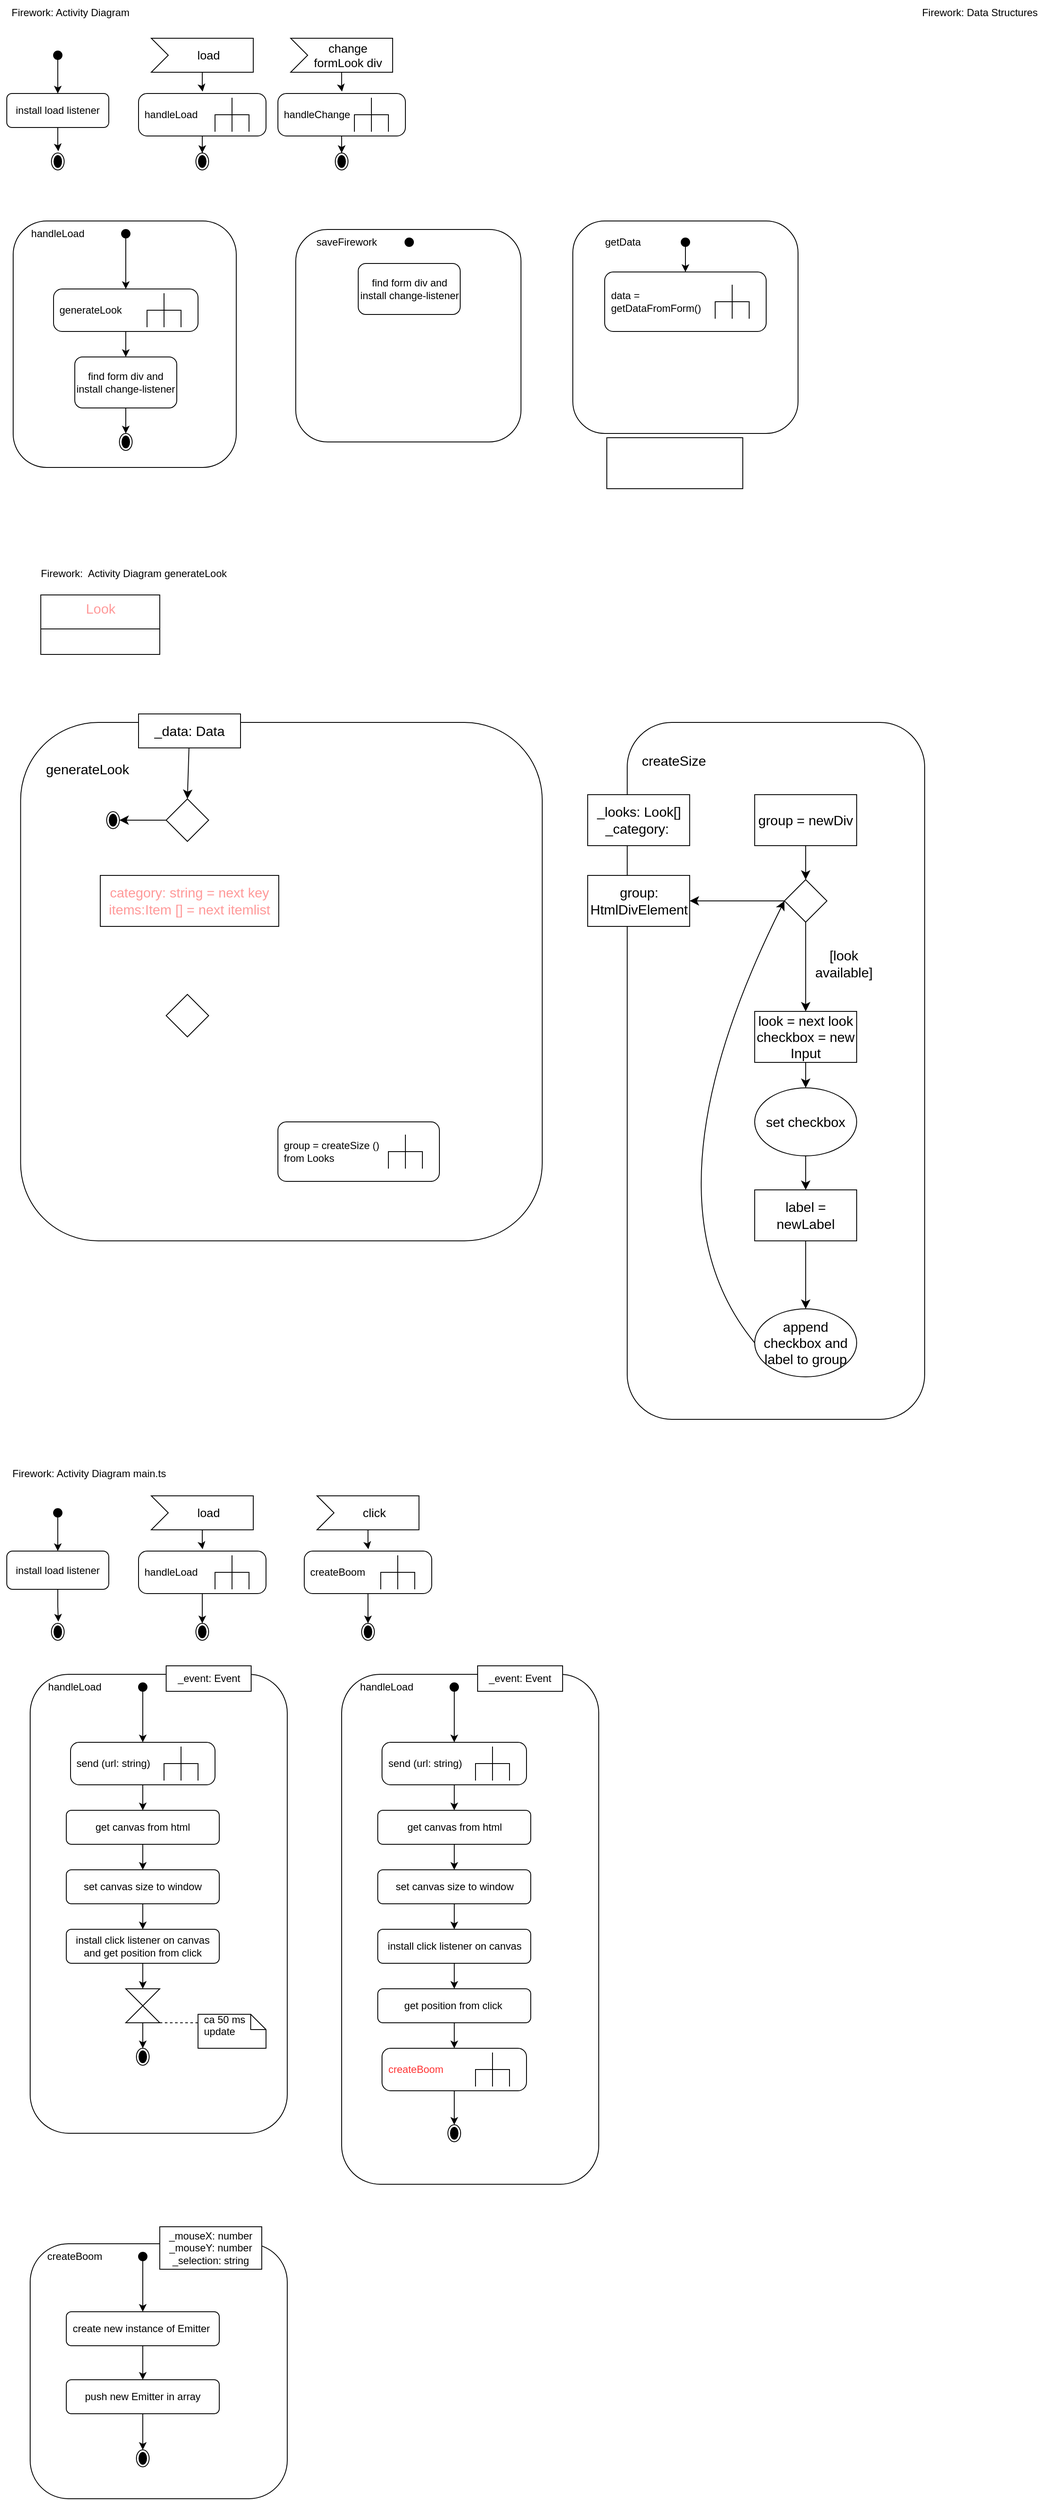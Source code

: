<mxfile version="20.8.20" type="device"><diagram id="C5RBs43oDa-KdzZeNtuy" name="Page-1"><mxGraphModel dx="230" dy="156" grid="1" gridSize="10" guides="1" tooltips="1" connect="1" arrows="1" fold="1" page="1" pageScale="1" pageWidth="827" pageHeight="1169" math="0" shadow="0"><root><mxCell id="WIyWlLk6GJQsqaUBKTNV-0"/><mxCell id="WIyWlLk6GJQsqaUBKTNV-1" parent="WIyWlLk6GJQsqaUBKTNV-0"/><mxCell id="plYaaT_i0U78xcDnhw-W-24" value="" style="rounded=1;whiteSpace=wrap;html=1;" parent="WIyWlLk6GJQsqaUBKTNV-1" vertex="1"><mxGeometry x="27.5" y="280" width="262.5" height="290" as="geometry"/></mxCell><mxCell id="plYaaT_i0U78xcDnhw-W-0" value="Firework: Activity Diagram" style="text;html=1;strokeColor=none;fillColor=none;align=center;verticalAlign=middle;whiteSpace=wrap;rounded=0;" parent="WIyWlLk6GJQsqaUBKTNV-1" vertex="1"><mxGeometry x="20" y="20" width="150" height="30" as="geometry"/></mxCell><mxCell id="plYaaT_i0U78xcDnhw-W-8" style="edgeStyle=orthogonalEdgeStyle;rounded=0;orthogonalLoop=1;jettySize=auto;html=1;entryX=0.5;entryY=0;entryDx=0;entryDy=0;" parent="WIyWlLk6GJQsqaUBKTNV-1" source="plYaaT_i0U78xcDnhw-W-1" target="plYaaT_i0U78xcDnhw-W-2" edge="1"><mxGeometry relative="1" as="geometry"/></mxCell><mxCell id="plYaaT_i0U78xcDnhw-W-1" value="" style="ellipse;fillColor=strokeColor;" parent="WIyWlLk6GJQsqaUBKTNV-1" vertex="1"><mxGeometry x="75" y="80" width="10" height="10" as="geometry"/></mxCell><mxCell id="plYaaT_i0U78xcDnhw-W-7" style="edgeStyle=orthogonalEdgeStyle;rounded=0;orthogonalLoop=1;jettySize=auto;html=1;entryX=0.542;entryY=-0.101;entryDx=0;entryDy=0;entryPerimeter=0;" parent="WIyWlLk6GJQsqaUBKTNV-1" source="plYaaT_i0U78xcDnhw-W-2" target="plYaaT_i0U78xcDnhw-W-6" edge="1"><mxGeometry relative="1" as="geometry"/></mxCell><mxCell id="plYaaT_i0U78xcDnhw-W-2" value="install load listener" style="rounded=1;whiteSpace=wrap;html=1;" parent="WIyWlLk6GJQsqaUBKTNV-1" vertex="1"><mxGeometry x="20" y="130" width="120" height="40" as="geometry"/></mxCell><mxCell id="plYaaT_i0U78xcDnhw-W-6" value="" style="ellipse;html=1;shape=endState;fillColor=strokeColor;" parent="WIyWlLk6GJQsqaUBKTNV-1" vertex="1"><mxGeometry x="72.5" y="200" width="15" height="20" as="geometry"/></mxCell><mxCell id="plYaaT_i0U78xcDnhw-W-16" style="edgeStyle=orthogonalEdgeStyle;rounded=0;orthogonalLoop=1;jettySize=auto;html=1;entryX=0.503;entryY=-0.044;entryDx=0;entryDy=0;entryPerimeter=0;" parent="WIyWlLk6GJQsqaUBKTNV-1" source="plYaaT_i0U78xcDnhw-W-10" target="plYaaT_i0U78xcDnhw-W-11" edge="1"><mxGeometry relative="1" as="geometry"/></mxCell><mxCell id="plYaaT_i0U78xcDnhw-W-10" value="load" style="html=1;shape=mxgraph.infographic.ribbonSimple;notch1=20;notch2=0;align=center;verticalAlign=middle;fontSize=14;fontStyle=0;fillColor=#FFFFFF;flipH=0;spacingRight=0;spacingLeft=14;" parent="WIyWlLk6GJQsqaUBKTNV-1" vertex="1"><mxGeometry x="190" y="65" width="120" height="40" as="geometry"/></mxCell><mxCell id="plYaaT_i0U78xcDnhw-W-14" style="edgeStyle=orthogonalEdgeStyle;rounded=0;orthogonalLoop=1;jettySize=auto;html=1;entryX=0.5;entryY=0;entryDx=0;entryDy=0;" parent="WIyWlLk6GJQsqaUBKTNV-1" source="plYaaT_i0U78xcDnhw-W-11" target="plYaaT_i0U78xcDnhw-W-12" edge="1"><mxGeometry relative="1" as="geometry"/></mxCell><mxCell id="plYaaT_i0U78xcDnhw-W-11" value="handleLoad" style="shape=mxgraph.uml25.behaviorAction;html=1;rounded=1;absoluteArcSize=1;arcSize=10;align=left;spacingLeft=5;" parent="WIyWlLk6GJQsqaUBKTNV-1" vertex="1"><mxGeometry x="175" y="130" width="150" height="50" as="geometry"/></mxCell><mxCell id="plYaaT_i0U78xcDnhw-W-12" value="" style="ellipse;html=1;shape=endState;fillColor=strokeColor;" parent="WIyWlLk6GJQsqaUBKTNV-1" vertex="1"><mxGeometry x="242.5" y="200" width="15" height="20" as="geometry"/></mxCell><mxCell id="plYaaT_i0U78xcDnhw-W-19" style="edgeStyle=orthogonalEdgeStyle;rounded=0;orthogonalLoop=1;jettySize=auto;html=1;entryX=0.503;entryY=-0.044;entryDx=0;entryDy=0;entryPerimeter=0;" parent="WIyWlLk6GJQsqaUBKTNV-1" source="plYaaT_i0U78xcDnhw-W-20" target="plYaaT_i0U78xcDnhw-W-22" edge="1"><mxGeometry relative="1" as="geometry"/></mxCell><mxCell id="plYaaT_i0U78xcDnhw-W-20" value="change &lt;br&gt;formLook div" style="html=1;shape=mxgraph.infographic.ribbonSimple;notch1=20;notch2=0;align=center;verticalAlign=middle;fontSize=14;fontStyle=0;fillColor=#FFFFFF;flipH=0;spacingRight=0;spacingLeft=14;" parent="WIyWlLk6GJQsqaUBKTNV-1" vertex="1"><mxGeometry x="354" y="65" width="120" height="40" as="geometry"/></mxCell><mxCell id="plYaaT_i0U78xcDnhw-W-21" style="edgeStyle=orthogonalEdgeStyle;rounded=0;orthogonalLoop=1;jettySize=auto;html=1;entryX=0.5;entryY=0;entryDx=0;entryDy=0;" parent="WIyWlLk6GJQsqaUBKTNV-1" source="plYaaT_i0U78xcDnhw-W-22" target="plYaaT_i0U78xcDnhw-W-23" edge="1"><mxGeometry relative="1" as="geometry"/></mxCell><mxCell id="plYaaT_i0U78xcDnhw-W-22" value="handleChange" style="shape=mxgraph.uml25.behaviorAction;html=1;rounded=1;absoluteArcSize=1;arcSize=10;align=left;spacingLeft=5;" parent="WIyWlLk6GJQsqaUBKTNV-1" vertex="1"><mxGeometry x="339" y="130" width="150" height="50" as="geometry"/></mxCell><mxCell id="plYaaT_i0U78xcDnhw-W-23" value="" style="ellipse;html=1;shape=endState;fillColor=strokeColor;" parent="WIyWlLk6GJQsqaUBKTNV-1" vertex="1"><mxGeometry x="406.5" y="200" width="15" height="20" as="geometry"/></mxCell><mxCell id="plYaaT_i0U78xcDnhw-W-25" value="handleLoad" style="text;html=1;strokeColor=none;fillColor=none;align=center;verticalAlign=middle;whiteSpace=wrap;rounded=0;" parent="WIyWlLk6GJQsqaUBKTNV-1" vertex="1"><mxGeometry x="50" y="280" width="60" height="30" as="geometry"/></mxCell><mxCell id="plYaaT_i0U78xcDnhw-W-48" style="edgeStyle=orthogonalEdgeStyle;rounded=0;orthogonalLoop=1;jettySize=auto;html=1;" parent="WIyWlLk6GJQsqaUBKTNV-1" source="plYaaT_i0U78xcDnhw-W-26" target="plYaaT_i0U78xcDnhw-W-45" edge="1"><mxGeometry relative="1" as="geometry"/></mxCell><mxCell id="plYaaT_i0U78xcDnhw-W-26" value="" style="ellipse;fillColor=strokeColor;" parent="WIyWlLk6GJQsqaUBKTNV-1" vertex="1"><mxGeometry x="155" y="290" width="10" height="10" as="geometry"/></mxCell><mxCell id="plYaaT_i0U78xcDnhw-W-30" style="edgeStyle=orthogonalEdgeStyle;rounded=0;orthogonalLoop=1;jettySize=auto;html=1;entryX=0.5;entryY=0;entryDx=0;entryDy=0;" parent="WIyWlLk6GJQsqaUBKTNV-1" source="plYaaT_i0U78xcDnhw-W-27" target="plYaaT_i0U78xcDnhw-W-29" edge="1"><mxGeometry relative="1" as="geometry"/></mxCell><mxCell id="plYaaT_i0U78xcDnhw-W-27" value="find form div and install change-listener" style="rounded=1;whiteSpace=wrap;html=1;" parent="WIyWlLk6GJQsqaUBKTNV-1" vertex="1"><mxGeometry x="100" y="440" width="120" height="60" as="geometry"/></mxCell><mxCell id="plYaaT_i0U78xcDnhw-W-29" value="" style="ellipse;html=1;shape=endState;fillColor=strokeColor;" parent="WIyWlLk6GJQsqaUBKTNV-1" vertex="1"><mxGeometry x="152.5" y="530" width="15" height="20" as="geometry"/></mxCell><mxCell id="plYaaT_i0U78xcDnhw-W-31" value="" style="rounded=1;whiteSpace=wrap;html=1;" parent="WIyWlLk6GJQsqaUBKTNV-1" vertex="1"><mxGeometry x="360" y="290" width="265" height="250" as="geometry"/></mxCell><mxCell id="plYaaT_i0U78xcDnhw-W-32" value="saveFirework" style="text;html=1;strokeColor=none;fillColor=none;align=center;verticalAlign=middle;whiteSpace=wrap;rounded=0;" parent="WIyWlLk6GJQsqaUBKTNV-1" vertex="1"><mxGeometry x="390" y="290" width="60" height="30" as="geometry"/></mxCell><mxCell id="plYaaT_i0U78xcDnhw-W-33" value="" style="ellipse;fillColor=strokeColor;" parent="WIyWlLk6GJQsqaUBKTNV-1" vertex="1"><mxGeometry x="488.5" y="300" width="10" height="10" as="geometry"/></mxCell><mxCell id="plYaaT_i0U78xcDnhw-W-34" value="find form div and install change-listener" style="rounded=1;whiteSpace=wrap;html=1;" parent="WIyWlLk6GJQsqaUBKTNV-1" vertex="1"><mxGeometry x="433.5" y="330" width="120" height="60" as="geometry"/></mxCell><mxCell id="plYaaT_i0U78xcDnhw-W-35" value="" style="rounded=1;whiteSpace=wrap;html=1;" parent="WIyWlLk6GJQsqaUBKTNV-1" vertex="1"><mxGeometry x="686" y="280" width="265" height="250" as="geometry"/></mxCell><mxCell id="plYaaT_i0U78xcDnhw-W-36" value="getData" style="text;html=1;strokeColor=none;fillColor=none;align=center;verticalAlign=middle;whiteSpace=wrap;rounded=0;" parent="WIyWlLk6GJQsqaUBKTNV-1" vertex="1"><mxGeometry x="715" y="290" width="60" height="30" as="geometry"/></mxCell><mxCell id="plYaaT_i0U78xcDnhw-W-41" value="" style="edgeStyle=orthogonalEdgeStyle;rounded=0;orthogonalLoop=1;jettySize=auto;html=1;" parent="WIyWlLk6GJQsqaUBKTNV-1" source="plYaaT_i0U78xcDnhw-W-37" target="plYaaT_i0U78xcDnhw-W-40" edge="1"><mxGeometry relative="1" as="geometry"/></mxCell><mxCell id="plYaaT_i0U78xcDnhw-W-37" value="" style="ellipse;fillColor=strokeColor;" parent="WIyWlLk6GJQsqaUBKTNV-1" vertex="1"><mxGeometry x="813.5" y="300" width="10" height="10" as="geometry"/></mxCell><mxCell id="plYaaT_i0U78xcDnhw-W-39" value="" style="rounded=0;whiteSpace=wrap;html=1;" parent="WIyWlLk6GJQsqaUBKTNV-1" vertex="1"><mxGeometry x="726" y="535" width="160" height="60" as="geometry"/></mxCell><mxCell id="plYaaT_i0U78xcDnhw-W-40" value="data = &lt;br&gt;getDataFromForm()" style="shape=mxgraph.uml25.behaviorAction;html=1;rounded=1;absoluteArcSize=1;arcSize=10;align=left;spacingLeft=5;" parent="WIyWlLk6GJQsqaUBKTNV-1" vertex="1"><mxGeometry x="723.5" y="340" width="190" height="70" as="geometry"/></mxCell><mxCell id="plYaaT_i0U78xcDnhw-W-50" style="edgeStyle=orthogonalEdgeStyle;rounded=0;orthogonalLoop=1;jettySize=auto;html=1;" parent="WIyWlLk6GJQsqaUBKTNV-1" source="plYaaT_i0U78xcDnhw-W-45" target="plYaaT_i0U78xcDnhw-W-27" edge="1"><mxGeometry relative="1" as="geometry"/></mxCell><mxCell id="plYaaT_i0U78xcDnhw-W-45" value="generateLook" style="shape=mxgraph.uml25.behaviorAction;html=1;rounded=1;absoluteArcSize=1;arcSize=10;align=left;spacingLeft=5;" parent="WIyWlLk6GJQsqaUBKTNV-1" vertex="1"><mxGeometry x="75" y="360" width="170" height="50" as="geometry"/></mxCell><mxCell id="plYaaT_i0U78xcDnhw-W-52" value="Firework: Data Structures" style="text;html=1;strokeColor=none;fillColor=none;align=center;verticalAlign=middle;whiteSpace=wrap;rounded=0;" parent="WIyWlLk6GJQsqaUBKTNV-1" vertex="1"><mxGeometry x="1080" y="20" width="170" height="30" as="geometry"/></mxCell><mxCell id="plYaaT_i0U78xcDnhw-W-53" value="" style="rounded=1;whiteSpace=wrap;html=1;" parent="WIyWlLk6GJQsqaUBKTNV-1" vertex="1"><mxGeometry x="36.25" y="870" width="613.75" height="610" as="geometry"/></mxCell><mxCell id="plYaaT_i0U78xcDnhw-W-54" value="Firework:&amp;nbsp; Activity Diagram generateLook" style="text;html=1;strokeColor=none;fillColor=none;align=center;verticalAlign=middle;whiteSpace=wrap;rounded=0;" parent="WIyWlLk6GJQsqaUBKTNV-1" vertex="1"><mxGeometry x="27.5" y="680" width="282.5" height="30" as="geometry"/></mxCell><mxCell id="nFKE1rURRu5TsKtp5UNl-0" value="&lt;font color=&quot;#ff9999&quot;&gt;Look&lt;/font&gt;" style="swimlane;fontStyle=0;align=center;verticalAlign=top;childLayout=stackLayout;horizontal=1;startSize=40;horizontalStack=0;resizeParent=1;resizeParentMax=0;resizeLast=0;collapsible=0;marginBottom=0;html=1;fontSize=16;" parent="WIyWlLk6GJQsqaUBKTNV-1" vertex="1"><mxGeometry x="60" y="720" width="140" height="70" as="geometry"/></mxCell><mxCell id="nFKE1rURRu5TsKtp5UNl-6" style="edgeStyle=none;curved=1;rounded=0;orthogonalLoop=1;jettySize=auto;html=1;entryX=0.5;entryY=0;entryDx=0;entryDy=0;fontSize=12;startSize=8;endSize=8;" parent="WIyWlLk6GJQsqaUBKTNV-1" source="nFKE1rURRu5TsKtp5UNl-2" target="nFKE1rURRu5TsKtp5UNl-5" edge="1"><mxGeometry relative="1" as="geometry"/></mxCell><mxCell id="nFKE1rURRu5TsKtp5UNl-2" value="_data: Data" style="rounded=0;whiteSpace=wrap;html=1;fontSize=16;" parent="WIyWlLk6GJQsqaUBKTNV-1" vertex="1"><mxGeometry x="175" y="860" width="120" height="40" as="geometry"/></mxCell><mxCell id="nFKE1rURRu5TsKtp5UNl-3" value="generateLook" style="text;html=1;strokeColor=none;fillColor=none;align=center;verticalAlign=middle;whiteSpace=wrap;rounded=0;fontSize=16;" parent="WIyWlLk6GJQsqaUBKTNV-1" vertex="1"><mxGeometry x="85" y="910" width="60" height="30" as="geometry"/></mxCell><mxCell id="nFKE1rURRu5TsKtp5UNl-8" style="edgeStyle=none;curved=1;rounded=0;orthogonalLoop=1;jettySize=auto;html=1;entryX=1;entryY=0.5;entryDx=0;entryDy=0;fontSize=12;startSize=8;endSize=8;" parent="WIyWlLk6GJQsqaUBKTNV-1" source="nFKE1rURRu5TsKtp5UNl-5" target="nFKE1rURRu5TsKtp5UNl-7" edge="1"><mxGeometry relative="1" as="geometry"><Array as="points"/></mxGeometry></mxCell><mxCell id="nFKE1rURRu5TsKtp5UNl-5" value="" style="rhombus;whiteSpace=wrap;html=1;fontSize=16;" parent="WIyWlLk6GJQsqaUBKTNV-1" vertex="1"><mxGeometry x="207.5" y="960" width="50" height="50" as="geometry"/></mxCell><mxCell id="nFKE1rURRu5TsKtp5UNl-7" value="" style="ellipse;html=1;shape=endState;fillColor=strokeColor;" parent="WIyWlLk6GJQsqaUBKTNV-1" vertex="1"><mxGeometry x="137.5" y="975" width="15" height="20" as="geometry"/></mxCell><mxCell id="nFKE1rURRu5TsKtp5UNl-10" value="&lt;font color=&quot;#ff9999&quot;&gt;category: string = next key&lt;br&gt;items:Item [] = next itemlist&lt;br&gt;&lt;/font&gt;" style="rounded=0;whiteSpace=wrap;html=1;fontSize=16;" parent="WIyWlLk6GJQsqaUBKTNV-1" vertex="1"><mxGeometry x="130" y="1050" width="210" height="60" as="geometry"/></mxCell><mxCell id="nFKE1rURRu5TsKtp5UNl-11" value="" style="rhombus;whiteSpace=wrap;html=1;fontSize=16;" parent="WIyWlLk6GJQsqaUBKTNV-1" vertex="1"><mxGeometry x="207.5" y="1190" width="50" height="50" as="geometry"/></mxCell><mxCell id="nFKE1rURRu5TsKtp5UNl-14" value="group = createSize ()&lt;br&gt;from Looks" style="shape=mxgraph.uml25.behaviorAction;html=1;rounded=1;absoluteArcSize=1;arcSize=10;align=left;spacingLeft=5;" parent="WIyWlLk6GJQsqaUBKTNV-1" vertex="1"><mxGeometry x="339" y="1340" width="190" height="70" as="geometry"/></mxCell><mxCell id="nFKE1rURRu5TsKtp5UNl-15" value="" style="rounded=1;whiteSpace=wrap;html=1;" parent="WIyWlLk6GJQsqaUBKTNV-1" vertex="1"><mxGeometry x="750" y="870" width="350" height="820" as="geometry"/></mxCell><mxCell id="nFKE1rURRu5TsKtp5UNl-17" value="&lt;font color=&quot;#000000&quot;&gt;createSize&lt;/font&gt;" style="text;html=1;strokeColor=none;fillColor=none;align=center;verticalAlign=middle;whiteSpace=wrap;rounded=0;fontSize=16;fontColor=#FF9999;" parent="WIyWlLk6GJQsqaUBKTNV-1" vertex="1"><mxGeometry x="775" y="900" width="60" height="30" as="geometry"/></mxCell><mxCell id="nFKE1rURRu5TsKtp5UNl-19" value="_looks: Look[]&lt;br&gt;_category:&amp;nbsp;" style="rounded=0;whiteSpace=wrap;html=1;fontSize=16;fontColor=#000000;" parent="WIyWlLk6GJQsqaUBKTNV-1" vertex="1"><mxGeometry x="703.5" y="955" width="120" height="60" as="geometry"/></mxCell><mxCell id="nFKE1rURRu5TsKtp5UNl-23" style="edgeStyle=none;curved=1;rounded=0;orthogonalLoop=1;jettySize=auto;html=1;entryX=0.5;entryY=0;entryDx=0;entryDy=0;fontSize=12;fontColor=#000000;startSize=8;endSize=8;" parent="WIyWlLk6GJQsqaUBKTNV-1" source="nFKE1rURRu5TsKtp5UNl-20" target="nFKE1rURRu5TsKtp5UNl-22" edge="1"><mxGeometry relative="1" as="geometry"/></mxCell><mxCell id="nFKE1rURRu5TsKtp5UNl-20" value="group = newDiv" style="rounded=0;whiteSpace=wrap;html=1;fontSize=16;fontColor=#000000;" parent="WIyWlLk6GJQsqaUBKTNV-1" vertex="1"><mxGeometry x="900" y="955" width="120" height="60" as="geometry"/></mxCell><mxCell id="nFKE1rURRu5TsKtp5UNl-21" value="group: HtmlDivElement" style="rounded=0;whiteSpace=wrap;html=1;fontSize=16;fontColor=#000000;" parent="WIyWlLk6GJQsqaUBKTNV-1" vertex="1"><mxGeometry x="703.5" y="1050" width="120" height="60" as="geometry"/></mxCell><mxCell id="nFKE1rURRu5TsKtp5UNl-24" style="edgeStyle=none;curved=1;rounded=0;orthogonalLoop=1;jettySize=auto;html=1;entryX=1;entryY=0.5;entryDx=0;entryDy=0;fontSize=12;fontColor=#000000;startSize=8;endSize=8;" parent="WIyWlLk6GJQsqaUBKTNV-1" source="nFKE1rURRu5TsKtp5UNl-22" target="nFKE1rURRu5TsKtp5UNl-21" edge="1"><mxGeometry relative="1" as="geometry"/></mxCell><mxCell id="nFKE1rURRu5TsKtp5UNl-27" style="edgeStyle=none;curved=1;rounded=0;orthogonalLoop=1;jettySize=auto;html=1;entryX=0.5;entryY=0;entryDx=0;entryDy=0;fontSize=12;fontColor=#000000;startSize=8;endSize=8;" parent="WIyWlLk6GJQsqaUBKTNV-1" source="nFKE1rURRu5TsKtp5UNl-22" target="nFKE1rURRu5TsKtp5UNl-26" edge="1"><mxGeometry relative="1" as="geometry"/></mxCell><mxCell id="nFKE1rURRu5TsKtp5UNl-22" value="" style="rhombus;whiteSpace=wrap;html=1;fontSize=16;" parent="WIyWlLk6GJQsqaUBKTNV-1" vertex="1"><mxGeometry x="935" y="1055" width="50" height="50" as="geometry"/></mxCell><mxCell id="nFKE1rURRu5TsKtp5UNl-25" value="[look available]" style="text;html=1;strokeColor=none;fillColor=none;align=center;verticalAlign=middle;whiteSpace=wrap;rounded=0;fontSize=16;fontColor=#000000;" parent="WIyWlLk6GJQsqaUBKTNV-1" vertex="1"><mxGeometry x="970" y="1139" width="70" height="30" as="geometry"/></mxCell><mxCell id="nFKE1rURRu5TsKtp5UNl-37" style="edgeStyle=none;curved=1;rounded=0;orthogonalLoop=1;jettySize=auto;html=1;entryX=0.5;entryY=0;entryDx=0;entryDy=0;fontSize=12;fontColor=#000000;startSize=8;endSize=8;" parent="WIyWlLk6GJQsqaUBKTNV-1" source="nFKE1rURRu5TsKtp5UNl-26" target="nFKE1rURRu5TsKtp5UNl-32" edge="1"><mxGeometry relative="1" as="geometry"/></mxCell><mxCell id="nFKE1rURRu5TsKtp5UNl-26" value="look = next look&lt;br&gt;checkbox = new Input" style="rounded=0;whiteSpace=wrap;html=1;fontSize=16;fontColor=#000000;" parent="WIyWlLk6GJQsqaUBKTNV-1" vertex="1"><mxGeometry x="900" y="1210" width="120" height="60" as="geometry"/></mxCell><mxCell id="nFKE1rURRu5TsKtp5UNl-39" style="edgeStyle=none;curved=1;rounded=0;orthogonalLoop=1;jettySize=auto;html=1;entryX=0.5;entryY=0;entryDx=0;entryDy=0;fontSize=12;fontColor=#000000;startSize=8;endSize=8;" parent="WIyWlLk6GJQsqaUBKTNV-1" source="nFKE1rURRu5TsKtp5UNl-29" target="nFKE1rURRu5TsKtp5UNl-34" edge="1"><mxGeometry relative="1" as="geometry"/></mxCell><mxCell id="nFKE1rURRu5TsKtp5UNl-29" value="label = newLabel" style="rounded=0;whiteSpace=wrap;html=1;fontSize=16;fontColor=#000000;" parent="WIyWlLk6GJQsqaUBKTNV-1" vertex="1"><mxGeometry x="900" y="1420" width="120" height="60" as="geometry"/></mxCell><mxCell id="nFKE1rURRu5TsKtp5UNl-38" style="edgeStyle=none;curved=1;rounded=0;orthogonalLoop=1;jettySize=auto;html=1;entryX=0.5;entryY=0;entryDx=0;entryDy=0;fontSize=12;fontColor=#000000;startSize=8;endSize=8;" parent="WIyWlLk6GJQsqaUBKTNV-1" source="nFKE1rURRu5TsKtp5UNl-32" target="nFKE1rURRu5TsKtp5UNl-29" edge="1"><mxGeometry relative="1" as="geometry"/></mxCell><mxCell id="nFKE1rURRu5TsKtp5UNl-32" value="set checkbox" style="ellipse;whiteSpace=wrap;html=1;fontSize=16;fontColor=#000000;" parent="WIyWlLk6GJQsqaUBKTNV-1" vertex="1"><mxGeometry x="900" y="1300" width="120" height="80" as="geometry"/></mxCell><mxCell id="nFKE1rURRu5TsKtp5UNl-36" style="edgeStyle=none;curved=1;rounded=0;orthogonalLoop=1;jettySize=auto;html=1;entryX=0;entryY=0.5;entryDx=0;entryDy=0;fontSize=12;fontColor=#000000;startSize=8;endSize=8;exitX=0;exitY=0.5;exitDx=0;exitDy=0;" parent="WIyWlLk6GJQsqaUBKTNV-1" source="nFKE1rURRu5TsKtp5UNl-34" target="nFKE1rURRu5TsKtp5UNl-22" edge="1"><mxGeometry relative="1" as="geometry"><Array as="points"><mxPoint x="760" y="1430"/></Array></mxGeometry></mxCell><mxCell id="nFKE1rURRu5TsKtp5UNl-34" value="append checkbox and label to group" style="ellipse;whiteSpace=wrap;html=1;fontSize=16;fontColor=#000000;" parent="WIyWlLk6GJQsqaUBKTNV-1" vertex="1"><mxGeometry x="900" y="1560" width="120" height="80" as="geometry"/></mxCell><mxCell id="gSXYrd716UQZUqJH0zys-0" value="Firework: Activity Diagram main.ts" style="text;html=1;strokeColor=none;fillColor=none;align=center;verticalAlign=middle;whiteSpace=wrap;rounded=0;" vertex="1" parent="WIyWlLk6GJQsqaUBKTNV-1"><mxGeometry x="12.5" y="1739" width="207.5" height="30" as="geometry"/></mxCell><mxCell id="gSXYrd716UQZUqJH0zys-1" style="edgeStyle=orthogonalEdgeStyle;rounded=0;orthogonalLoop=1;jettySize=auto;html=1;entryX=0.5;entryY=0;entryDx=0;entryDy=0;" edge="1" parent="WIyWlLk6GJQsqaUBKTNV-1" source="gSXYrd716UQZUqJH0zys-2" target="gSXYrd716UQZUqJH0zys-4"><mxGeometry relative="1" as="geometry"/></mxCell><mxCell id="gSXYrd716UQZUqJH0zys-2" value="" style="ellipse;fillColor=strokeColor;" vertex="1" parent="WIyWlLk6GJQsqaUBKTNV-1"><mxGeometry x="75" y="1795" width="10" height="10" as="geometry"/></mxCell><mxCell id="gSXYrd716UQZUqJH0zys-3" style="edgeStyle=orthogonalEdgeStyle;rounded=0;orthogonalLoop=1;jettySize=auto;html=1;entryX=0.542;entryY=-0.101;entryDx=0;entryDy=0;entryPerimeter=0;" edge="1" parent="WIyWlLk6GJQsqaUBKTNV-1" source="gSXYrd716UQZUqJH0zys-4" target="gSXYrd716UQZUqJH0zys-5"><mxGeometry relative="1" as="geometry"/></mxCell><mxCell id="gSXYrd716UQZUqJH0zys-4" value="install load listener" style="rounded=1;whiteSpace=wrap;html=1;" vertex="1" parent="WIyWlLk6GJQsqaUBKTNV-1"><mxGeometry x="20" y="1845" width="120" height="45" as="geometry"/></mxCell><mxCell id="gSXYrd716UQZUqJH0zys-5" value="" style="ellipse;html=1;shape=endState;fillColor=strokeColor;" vertex="1" parent="WIyWlLk6GJQsqaUBKTNV-1"><mxGeometry x="72.5" y="1930" width="15" height="20" as="geometry"/></mxCell><mxCell id="gSXYrd716UQZUqJH0zys-6" style="edgeStyle=orthogonalEdgeStyle;rounded=0;orthogonalLoop=1;jettySize=auto;html=1;entryX=0.503;entryY=-0.044;entryDx=0;entryDy=0;entryPerimeter=0;" edge="1" parent="WIyWlLk6GJQsqaUBKTNV-1" source="gSXYrd716UQZUqJH0zys-7" target="gSXYrd716UQZUqJH0zys-9"><mxGeometry relative="1" as="geometry"/></mxCell><mxCell id="gSXYrd716UQZUqJH0zys-7" value="load" style="html=1;shape=mxgraph.infographic.ribbonSimple;notch1=20;notch2=0;align=center;verticalAlign=middle;fontSize=14;fontStyle=0;fillColor=#FFFFFF;flipH=0;spacingRight=0;spacingLeft=14;" vertex="1" parent="WIyWlLk6GJQsqaUBKTNV-1"><mxGeometry x="190" y="1780" width="120" height="40" as="geometry"/></mxCell><mxCell id="gSXYrd716UQZUqJH0zys-8" style="edgeStyle=orthogonalEdgeStyle;rounded=0;orthogonalLoop=1;jettySize=auto;html=1;entryX=0.5;entryY=0;entryDx=0;entryDy=0;" edge="1" parent="WIyWlLk6GJQsqaUBKTNV-1" source="gSXYrd716UQZUqJH0zys-9" target="gSXYrd716UQZUqJH0zys-10"><mxGeometry relative="1" as="geometry"/></mxCell><mxCell id="gSXYrd716UQZUqJH0zys-9" value="handleLoad" style="shape=mxgraph.uml25.behaviorAction;html=1;rounded=1;absoluteArcSize=1;arcSize=10;align=left;spacingLeft=5;" vertex="1" parent="WIyWlLk6GJQsqaUBKTNV-1"><mxGeometry x="175" y="1845" width="150" height="50" as="geometry"/></mxCell><mxCell id="gSXYrd716UQZUqJH0zys-10" value="" style="ellipse;html=1;shape=endState;fillColor=strokeColor;" vertex="1" parent="WIyWlLk6GJQsqaUBKTNV-1"><mxGeometry x="242.5" y="1930" width="15" height="20" as="geometry"/></mxCell><mxCell id="gSXYrd716UQZUqJH0zys-19" value="" style="rounded=1;whiteSpace=wrap;html=1;" vertex="1" parent="WIyWlLk6GJQsqaUBKTNV-1"><mxGeometry x="47.5" y="1990" width="302.5" height="540" as="geometry"/></mxCell><mxCell id="gSXYrd716UQZUqJH0zys-20" value="handleLoad" style="text;html=1;strokeColor=none;fillColor=none;align=center;verticalAlign=middle;whiteSpace=wrap;rounded=0;" vertex="1" parent="WIyWlLk6GJQsqaUBKTNV-1"><mxGeometry x="70" y="1990" width="60" height="30" as="geometry"/></mxCell><mxCell id="gSXYrd716UQZUqJH0zys-21" style="edgeStyle=orthogonalEdgeStyle;rounded=0;orthogonalLoop=1;jettySize=auto;html=1;" edge="1" parent="WIyWlLk6GJQsqaUBKTNV-1" source="gSXYrd716UQZUqJH0zys-22" target="gSXYrd716UQZUqJH0zys-27"><mxGeometry relative="1" as="geometry"/></mxCell><mxCell id="gSXYrd716UQZUqJH0zys-22" value="" style="ellipse;fillColor=strokeColor;" vertex="1" parent="WIyWlLk6GJQsqaUBKTNV-1"><mxGeometry x="175" y="2000" width="10" height="10" as="geometry"/></mxCell><mxCell id="gSXYrd716UQZUqJH0zys-44" style="edgeStyle=orthogonalEdgeStyle;rounded=0;orthogonalLoop=1;jettySize=auto;html=1;entryX=0.5;entryY=0;entryDx=0;entryDy=0;" edge="1" parent="WIyWlLk6GJQsqaUBKTNV-1" source="gSXYrd716UQZUqJH0zys-24" target="gSXYrd716UQZUqJH0zys-32"><mxGeometry relative="1" as="geometry"/></mxCell><mxCell id="gSXYrd716UQZUqJH0zys-24" value="get canvas from html" style="rounded=1;whiteSpace=wrap;html=1;" vertex="1" parent="WIyWlLk6GJQsqaUBKTNV-1"><mxGeometry x="90" y="2150" width="180" height="40" as="geometry"/></mxCell><mxCell id="gSXYrd716UQZUqJH0zys-25" value="" style="ellipse;html=1;shape=endState;fillColor=strokeColor;" vertex="1" parent="WIyWlLk6GJQsqaUBKTNV-1"><mxGeometry x="172.5" y="2430" width="15" height="20" as="geometry"/></mxCell><mxCell id="gSXYrd716UQZUqJH0zys-26" style="edgeStyle=orthogonalEdgeStyle;rounded=0;orthogonalLoop=1;jettySize=auto;html=1;" edge="1" parent="WIyWlLk6GJQsqaUBKTNV-1" source="gSXYrd716UQZUqJH0zys-27" target="gSXYrd716UQZUqJH0zys-24"><mxGeometry relative="1" as="geometry"/></mxCell><mxCell id="gSXYrd716UQZUqJH0zys-27" value="send (url: string)" style="shape=mxgraph.uml25.behaviorAction;html=1;rounded=1;absoluteArcSize=1;arcSize=10;align=left;spacingLeft=5;" vertex="1" parent="WIyWlLk6GJQsqaUBKTNV-1"><mxGeometry x="95" y="2070" width="170" height="50" as="geometry"/></mxCell><mxCell id="gSXYrd716UQZUqJH0zys-28" value="_event: Event" style="rounded=0;whiteSpace=wrap;html=1;" vertex="1" parent="WIyWlLk6GJQsqaUBKTNV-1"><mxGeometry x="207.5" y="1980" width="100" height="30" as="geometry"/></mxCell><mxCell id="gSXYrd716UQZUqJH0zys-29" style="edgeStyle=orthogonalEdgeStyle;rounded=0;orthogonalLoop=1;jettySize=auto;html=1;exitX=0.5;exitY=1;exitDx=0;exitDy=0;" edge="1" parent="WIyWlLk6GJQsqaUBKTNV-1" source="gSXYrd716UQZUqJH0zys-28" target="gSXYrd716UQZUqJH0zys-28"><mxGeometry relative="1" as="geometry"/></mxCell><mxCell id="gSXYrd716UQZUqJH0zys-42" style="edgeStyle=orthogonalEdgeStyle;rounded=0;orthogonalLoop=1;jettySize=auto;html=1;entryX=0.5;entryY=0;entryDx=0;entryDy=0;" edge="1" parent="WIyWlLk6GJQsqaUBKTNV-1" source="gSXYrd716UQZUqJH0zys-32" target="gSXYrd716UQZUqJH0zys-33"><mxGeometry relative="1" as="geometry"/></mxCell><mxCell id="gSXYrd716UQZUqJH0zys-32" value="set canvas size to window" style="rounded=1;whiteSpace=wrap;html=1;" vertex="1" parent="WIyWlLk6GJQsqaUBKTNV-1"><mxGeometry x="90" y="2220" width="180" height="40" as="geometry"/></mxCell><mxCell id="gSXYrd716UQZUqJH0zys-41" style="edgeStyle=orthogonalEdgeStyle;rounded=0;orthogonalLoop=1;jettySize=auto;html=1;entryX=0.5;entryY=0;entryDx=0;entryDy=0;" edge="1" parent="WIyWlLk6GJQsqaUBKTNV-1" source="gSXYrd716UQZUqJH0zys-33"><mxGeometry relative="1" as="geometry"><mxPoint x="180" y="2360" as="targetPoint"/></mxGeometry></mxCell><mxCell id="gSXYrd716UQZUqJH0zys-33" value="install click listener on canvas&lt;br&gt;and get position from click" style="rounded=1;whiteSpace=wrap;html=1;" vertex="1" parent="WIyWlLk6GJQsqaUBKTNV-1"><mxGeometry x="90" y="2290" width="180" height="40" as="geometry"/></mxCell><mxCell id="gSXYrd716UQZUqJH0zys-39" style="edgeStyle=orthogonalEdgeStyle;rounded=0;orthogonalLoop=1;jettySize=auto;html=1;" edge="1" parent="WIyWlLk6GJQsqaUBKTNV-1"><mxGeometry relative="1" as="geometry"><mxPoint x="180" y="2400" as="sourcePoint"/><mxPoint x="180" y="2430" as="targetPoint"/></mxGeometry></mxCell><mxCell id="gSXYrd716UQZUqJH0zys-45" style="edgeStyle=orthogonalEdgeStyle;rounded=0;orthogonalLoop=1;jettySize=auto;html=1;entryX=0.503;entryY=-0.044;entryDx=0;entryDy=0;entryPerimeter=0;" edge="1" parent="WIyWlLk6GJQsqaUBKTNV-1" source="gSXYrd716UQZUqJH0zys-46" target="gSXYrd716UQZUqJH0zys-48"><mxGeometry relative="1" as="geometry"/></mxCell><mxCell id="gSXYrd716UQZUqJH0zys-46" value="click" style="html=1;shape=mxgraph.infographic.ribbonSimple;notch1=20;notch2=0;align=center;verticalAlign=middle;fontSize=14;fontStyle=0;fillColor=#FFFFFF;flipH=0;spacingRight=0;spacingLeft=14;" vertex="1" parent="WIyWlLk6GJQsqaUBKTNV-1"><mxGeometry x="385" y="1780" width="120" height="40" as="geometry"/></mxCell><mxCell id="gSXYrd716UQZUqJH0zys-47" style="edgeStyle=orthogonalEdgeStyle;rounded=0;orthogonalLoop=1;jettySize=auto;html=1;entryX=0.5;entryY=0;entryDx=0;entryDy=0;" edge="1" parent="WIyWlLk6GJQsqaUBKTNV-1" source="gSXYrd716UQZUqJH0zys-48" target="gSXYrd716UQZUqJH0zys-49"><mxGeometry relative="1" as="geometry"/></mxCell><mxCell id="gSXYrd716UQZUqJH0zys-48" value="createBoom" style="shape=mxgraph.uml25.behaviorAction;html=1;rounded=1;absoluteArcSize=1;arcSize=10;align=left;spacingLeft=5;" vertex="1" parent="WIyWlLk6GJQsqaUBKTNV-1"><mxGeometry x="370" y="1845" width="150" height="50" as="geometry"/></mxCell><mxCell id="gSXYrd716UQZUqJH0zys-49" value="" style="ellipse;html=1;shape=endState;fillColor=strokeColor;" vertex="1" parent="WIyWlLk6GJQsqaUBKTNV-1"><mxGeometry x="437.5" y="1930" width="15" height="20" as="geometry"/></mxCell><mxCell id="gSXYrd716UQZUqJH0zys-50" value="" style="rounded=1;whiteSpace=wrap;html=1;fontColor=#000000;" vertex="1" parent="WIyWlLk6GJQsqaUBKTNV-1"><mxGeometry x="414" y="1990" width="302.5" height="600" as="geometry"/></mxCell><mxCell id="gSXYrd716UQZUqJH0zys-51" value="handleLoad" style="text;html=1;strokeColor=none;fillColor=none;align=center;verticalAlign=middle;whiteSpace=wrap;rounded=0;" vertex="1" parent="WIyWlLk6GJQsqaUBKTNV-1"><mxGeometry x="436.5" y="1990" width="60" height="30" as="geometry"/></mxCell><mxCell id="gSXYrd716UQZUqJH0zys-52" style="edgeStyle=orthogonalEdgeStyle;rounded=0;orthogonalLoop=1;jettySize=auto;html=1;" edge="1" parent="WIyWlLk6GJQsqaUBKTNV-1" source="gSXYrd716UQZUqJH0zys-53" target="gSXYrd716UQZUqJH0zys-58"><mxGeometry relative="1" as="geometry"/></mxCell><mxCell id="gSXYrd716UQZUqJH0zys-53" value="" style="ellipse;fillColor=strokeColor;" vertex="1" parent="WIyWlLk6GJQsqaUBKTNV-1"><mxGeometry x="541.5" y="2000" width="10" height="10" as="geometry"/></mxCell><mxCell id="gSXYrd716UQZUqJH0zys-54" style="edgeStyle=orthogonalEdgeStyle;rounded=0;orthogonalLoop=1;jettySize=auto;html=1;entryX=0.5;entryY=0;entryDx=0;entryDy=0;" edge="1" parent="WIyWlLk6GJQsqaUBKTNV-1" source="gSXYrd716UQZUqJH0zys-55" target="gSXYrd716UQZUqJH0zys-62"><mxGeometry relative="1" as="geometry"/></mxCell><mxCell id="gSXYrd716UQZUqJH0zys-55" value="get canvas from html" style="rounded=1;whiteSpace=wrap;html=1;" vertex="1" parent="WIyWlLk6GJQsqaUBKTNV-1"><mxGeometry x="456.5" y="2150" width="180" height="40" as="geometry"/></mxCell><mxCell id="gSXYrd716UQZUqJH0zys-56" value="" style="ellipse;html=1;shape=endState;fillColor=strokeColor;" vertex="1" parent="WIyWlLk6GJQsqaUBKTNV-1"><mxGeometry x="539" y="2520" width="15" height="20" as="geometry"/></mxCell><mxCell id="gSXYrd716UQZUqJH0zys-57" style="edgeStyle=orthogonalEdgeStyle;rounded=0;orthogonalLoop=1;jettySize=auto;html=1;" edge="1" parent="WIyWlLk6GJQsqaUBKTNV-1" source="gSXYrd716UQZUqJH0zys-58" target="gSXYrd716UQZUqJH0zys-55"><mxGeometry relative="1" as="geometry"/></mxCell><mxCell id="gSXYrd716UQZUqJH0zys-58" value="send (url: string)" style="shape=mxgraph.uml25.behaviorAction;html=1;rounded=1;absoluteArcSize=1;arcSize=10;align=left;spacingLeft=5;" vertex="1" parent="WIyWlLk6GJQsqaUBKTNV-1"><mxGeometry x="461.5" y="2070" width="170" height="50" as="geometry"/></mxCell><mxCell id="gSXYrd716UQZUqJH0zys-59" value="_event: Event" style="rounded=0;whiteSpace=wrap;html=1;" vertex="1" parent="WIyWlLk6GJQsqaUBKTNV-1"><mxGeometry x="574" y="1980" width="100" height="30" as="geometry"/></mxCell><mxCell id="gSXYrd716UQZUqJH0zys-60" style="edgeStyle=orthogonalEdgeStyle;rounded=0;orthogonalLoop=1;jettySize=auto;html=1;exitX=0.5;exitY=1;exitDx=0;exitDy=0;" edge="1" parent="WIyWlLk6GJQsqaUBKTNV-1" source="gSXYrd716UQZUqJH0zys-59" target="gSXYrd716UQZUqJH0zys-59"><mxGeometry relative="1" as="geometry"/></mxCell><mxCell id="gSXYrd716UQZUqJH0zys-61" style="edgeStyle=orthogonalEdgeStyle;rounded=0;orthogonalLoop=1;jettySize=auto;html=1;entryX=0.5;entryY=0;entryDx=0;entryDy=0;" edge="1" parent="WIyWlLk6GJQsqaUBKTNV-1" source="gSXYrd716UQZUqJH0zys-62" target="gSXYrd716UQZUqJH0zys-64"><mxGeometry relative="1" as="geometry"/></mxCell><mxCell id="gSXYrd716UQZUqJH0zys-62" value="set canvas size to window" style="rounded=1;whiteSpace=wrap;html=1;" vertex="1" parent="WIyWlLk6GJQsqaUBKTNV-1"><mxGeometry x="456.5" y="2220" width="180" height="40" as="geometry"/></mxCell><mxCell id="gSXYrd716UQZUqJH0zys-63" style="edgeStyle=orthogonalEdgeStyle;rounded=0;orthogonalLoop=1;jettySize=auto;html=1;entryX=0.5;entryY=0;entryDx=0;entryDy=0;" edge="1" parent="WIyWlLk6GJQsqaUBKTNV-1" source="gSXYrd716UQZUqJH0zys-64" target="gSXYrd716UQZUqJH0zys-66"><mxGeometry relative="1" as="geometry"/></mxCell><mxCell id="gSXYrd716UQZUqJH0zys-64" value="install click listener on canvas" style="rounded=1;whiteSpace=wrap;html=1;" vertex="1" parent="WIyWlLk6GJQsqaUBKTNV-1"><mxGeometry x="456.5" y="2290" width="180" height="40" as="geometry"/></mxCell><mxCell id="gSXYrd716UQZUqJH0zys-65" style="edgeStyle=orthogonalEdgeStyle;rounded=0;orthogonalLoop=1;jettySize=auto;html=1;" edge="1" parent="WIyWlLk6GJQsqaUBKTNV-1" source="gSXYrd716UQZUqJH0zys-66" target="gSXYrd716UQZUqJH0zys-68"><mxGeometry relative="1" as="geometry"/></mxCell><mxCell id="gSXYrd716UQZUqJH0zys-66" value="get position from click&amp;nbsp;" style="rounded=1;whiteSpace=wrap;html=1;" vertex="1" parent="WIyWlLk6GJQsqaUBKTNV-1"><mxGeometry x="456.5" y="2360" width="180" height="40" as="geometry"/></mxCell><mxCell id="gSXYrd716UQZUqJH0zys-67" style="edgeStyle=orthogonalEdgeStyle;rounded=0;orthogonalLoop=1;jettySize=auto;html=1;entryX=0.5;entryY=0;entryDx=0;entryDy=0;" edge="1" parent="WIyWlLk6GJQsqaUBKTNV-1" source="gSXYrd716UQZUqJH0zys-68" target="gSXYrd716UQZUqJH0zys-56"><mxGeometry relative="1" as="geometry"/></mxCell><mxCell id="gSXYrd716UQZUqJH0zys-68" value="&lt;font color=&quot;#ff3333&quot;&gt;createBoom&lt;/font&gt;" style="shape=mxgraph.uml25.behaviorAction;html=1;rounded=1;absoluteArcSize=1;arcSize=10;align=left;spacingLeft=5;" vertex="1" parent="WIyWlLk6GJQsqaUBKTNV-1"><mxGeometry x="461.5" y="2430" width="170" height="50" as="geometry"/></mxCell><mxCell id="gSXYrd716UQZUqJH0zys-69" value="" style="rounded=1;whiteSpace=wrap;html=1;" vertex="1" parent="WIyWlLk6GJQsqaUBKTNV-1"><mxGeometry x="47.5" y="2660" width="302.5" height="300" as="geometry"/></mxCell><mxCell id="gSXYrd716UQZUqJH0zys-70" value="createBoom" style="text;html=1;strokeColor=none;fillColor=none;align=center;verticalAlign=middle;whiteSpace=wrap;rounded=0;" vertex="1" parent="WIyWlLk6GJQsqaUBKTNV-1"><mxGeometry x="70" y="2660" width="60" height="30" as="geometry"/></mxCell><mxCell id="gSXYrd716UQZUqJH0zys-71" style="edgeStyle=orthogonalEdgeStyle;rounded=0;orthogonalLoop=1;jettySize=auto;html=1;" edge="1" parent="WIyWlLk6GJQsqaUBKTNV-1" source="gSXYrd716UQZUqJH0zys-72"><mxGeometry relative="1" as="geometry"><mxPoint x="180.0" y="2740" as="targetPoint"/></mxGeometry></mxCell><mxCell id="gSXYrd716UQZUqJH0zys-72" value="" style="ellipse;fillColor=strokeColor;" vertex="1" parent="WIyWlLk6GJQsqaUBKTNV-1"><mxGeometry x="175" y="2670" width="10" height="10" as="geometry"/></mxCell><mxCell id="gSXYrd716UQZUqJH0zys-75" value="" style="ellipse;html=1;shape=endState;fillColor=strokeColor;" vertex="1" parent="WIyWlLk6GJQsqaUBKTNV-1"><mxGeometry x="172.5" y="2902.5" width="15" height="20" as="geometry"/></mxCell><mxCell id="gSXYrd716UQZUqJH0zys-78" value="_mouseX: number&lt;br&gt;_mouseY: number&lt;br&gt;_selection: string" style="rounded=0;whiteSpace=wrap;html=1;" vertex="1" parent="WIyWlLk6GJQsqaUBKTNV-1"><mxGeometry x="200" y="2640" width="120" height="50" as="geometry"/></mxCell><mxCell id="gSXYrd716UQZUqJH0zys-79" style="edgeStyle=orthogonalEdgeStyle;rounded=0;orthogonalLoop=1;jettySize=auto;html=1;exitX=0.5;exitY=1;exitDx=0;exitDy=0;" edge="1" parent="WIyWlLk6GJQsqaUBKTNV-1" source="gSXYrd716UQZUqJH0zys-78" target="gSXYrd716UQZUqJH0zys-78"><mxGeometry relative="1" as="geometry"/></mxCell><mxCell id="gSXYrd716UQZUqJH0zys-88" style="edgeStyle=orthogonalEdgeStyle;rounded=0;orthogonalLoop=1;jettySize=auto;html=1;entryX=0.5;entryY=0;entryDx=0;entryDy=0;fontColor=#FF3333;" edge="1" parent="WIyWlLk6GJQsqaUBKTNV-1" source="gSXYrd716UQZUqJH0zys-81" target="gSXYrd716UQZUqJH0zys-83"><mxGeometry relative="1" as="geometry"/></mxCell><mxCell id="gSXYrd716UQZUqJH0zys-81" value="create new instance of Emitter&amp;nbsp;" style="rounded=1;whiteSpace=wrap;html=1;" vertex="1" parent="WIyWlLk6GJQsqaUBKTNV-1"><mxGeometry x="90" y="2740" width="180" height="40" as="geometry"/></mxCell><mxCell id="gSXYrd716UQZUqJH0zys-89" style="edgeStyle=orthogonalEdgeStyle;rounded=0;orthogonalLoop=1;jettySize=auto;html=1;entryX=0.5;entryY=0;entryDx=0;entryDy=0;fontColor=#FF3333;" edge="1" parent="WIyWlLk6GJQsqaUBKTNV-1" source="gSXYrd716UQZUqJH0zys-83" target="gSXYrd716UQZUqJH0zys-75"><mxGeometry relative="1" as="geometry"/></mxCell><mxCell id="gSXYrd716UQZUqJH0zys-83" value="push new Emitter in array" style="rounded=1;whiteSpace=wrap;html=1;" vertex="1" parent="WIyWlLk6GJQsqaUBKTNV-1"><mxGeometry x="90" y="2820" width="180" height="40" as="geometry"/></mxCell><mxCell id="gSXYrd716UQZUqJH0zys-90" value="" style="shape=collate;whiteSpace=wrap;html=1;fontColor=#FF3333;" vertex="1" parent="WIyWlLk6GJQsqaUBKTNV-1"><mxGeometry x="160" y="2360" width="40" height="40" as="geometry"/></mxCell><mxCell id="gSXYrd716UQZUqJH0zys-92" value="" style="endArrow=none;dashed=1;html=1;rounded=0;fontColor=#FF3333;exitX=1;exitY=1;exitDx=0;exitDy=0;" edge="1" parent="WIyWlLk6GJQsqaUBKTNV-1" source="gSXYrd716UQZUqJH0zys-90"><mxGeometry width="50" height="50" relative="1" as="geometry"><mxPoint x="210" y="2450" as="sourcePoint"/><mxPoint x="260" y="2400" as="targetPoint"/></mxGeometry></mxCell><mxCell id="gSXYrd716UQZUqJH0zys-93" value="" style="shape=note2;boundedLbl=1;whiteSpace=wrap;html=1;size=18;verticalAlign=top;align=center;fontColor=#FF3333;" vertex="1" parent="WIyWlLk6GJQsqaUBKTNV-1"><mxGeometry x="245" y="2390" width="80" height="40" as="geometry"/></mxCell><mxCell id="gSXYrd716UQZUqJH0zys-94" value="ca 50 ms&#10;update" style="resizeWidth=1;part=1;strokeColor=none;fillColor=none;align=left;spacingLeft=5;fontColor=#000000;" vertex="1" parent="gSXYrd716UQZUqJH0zys-93"><mxGeometry width="80" height="25" relative="1" as="geometry"/></mxCell></root></mxGraphModel></diagram></mxfile>